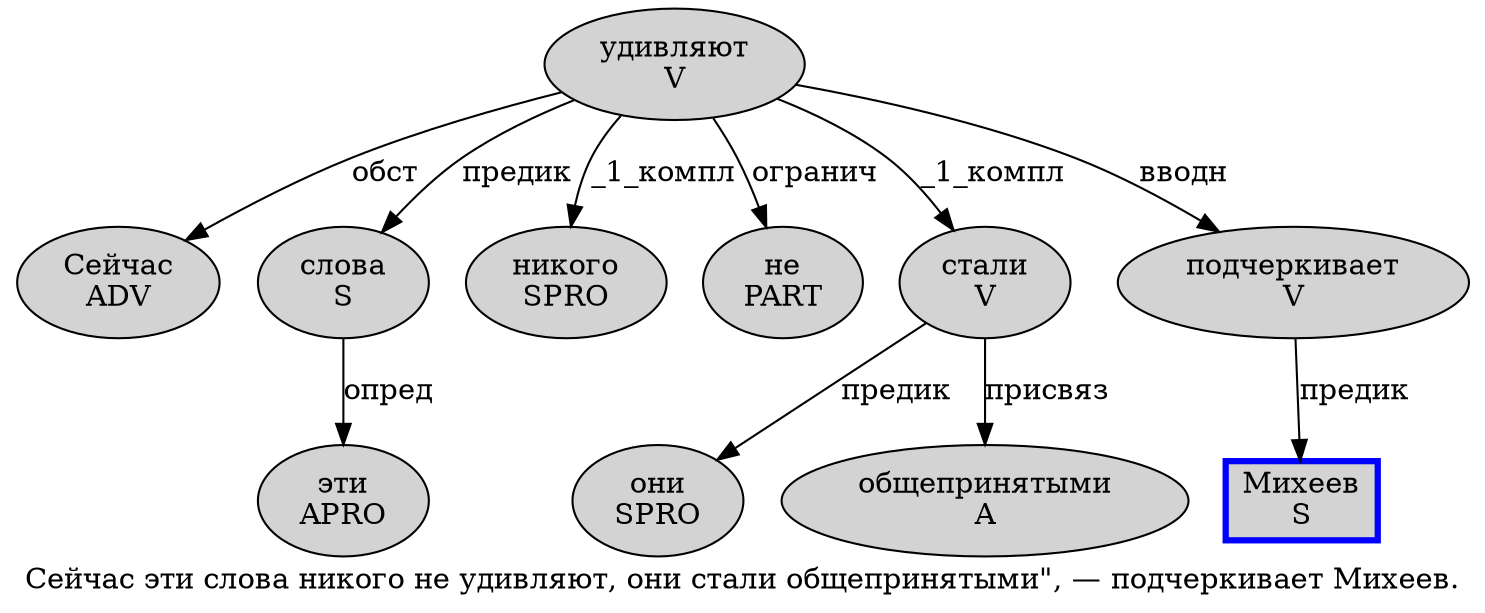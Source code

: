 digraph SENTENCE_281 {
	graph [label="Сейчас эти слова никого не удивляют, они стали общепринятыми\", — подчеркивает Михеев."]
	node [style=filled]
		0 [label="Сейчас
ADV" color="" fillcolor=lightgray penwidth=1 shape=ellipse]
		1 [label="эти
APRO" color="" fillcolor=lightgray penwidth=1 shape=ellipse]
		2 [label="слова
S" color="" fillcolor=lightgray penwidth=1 shape=ellipse]
		3 [label="никого
SPRO" color="" fillcolor=lightgray penwidth=1 shape=ellipse]
		4 [label="не
PART" color="" fillcolor=lightgray penwidth=1 shape=ellipse]
		5 [label="удивляют
V" color="" fillcolor=lightgray penwidth=1 shape=ellipse]
		7 [label="они
SPRO" color="" fillcolor=lightgray penwidth=1 shape=ellipse]
		8 [label="стали
V" color="" fillcolor=lightgray penwidth=1 shape=ellipse]
		9 [label="общепринятыми
A" color="" fillcolor=lightgray penwidth=1 shape=ellipse]
		13 [label="подчеркивает
V" color="" fillcolor=lightgray penwidth=1 shape=ellipse]
		14 [label="Михеев
S" color=blue fillcolor=lightgray penwidth=3 shape=box]
			2 -> 1 [label="опред"]
			5 -> 0 [label="обст"]
			5 -> 2 [label="предик"]
			5 -> 3 [label="_1_компл"]
			5 -> 4 [label="огранич"]
			5 -> 8 [label="_1_компл"]
			5 -> 13 [label="вводн"]
			13 -> 14 [label="предик"]
			8 -> 7 [label="предик"]
			8 -> 9 [label="присвяз"]
}